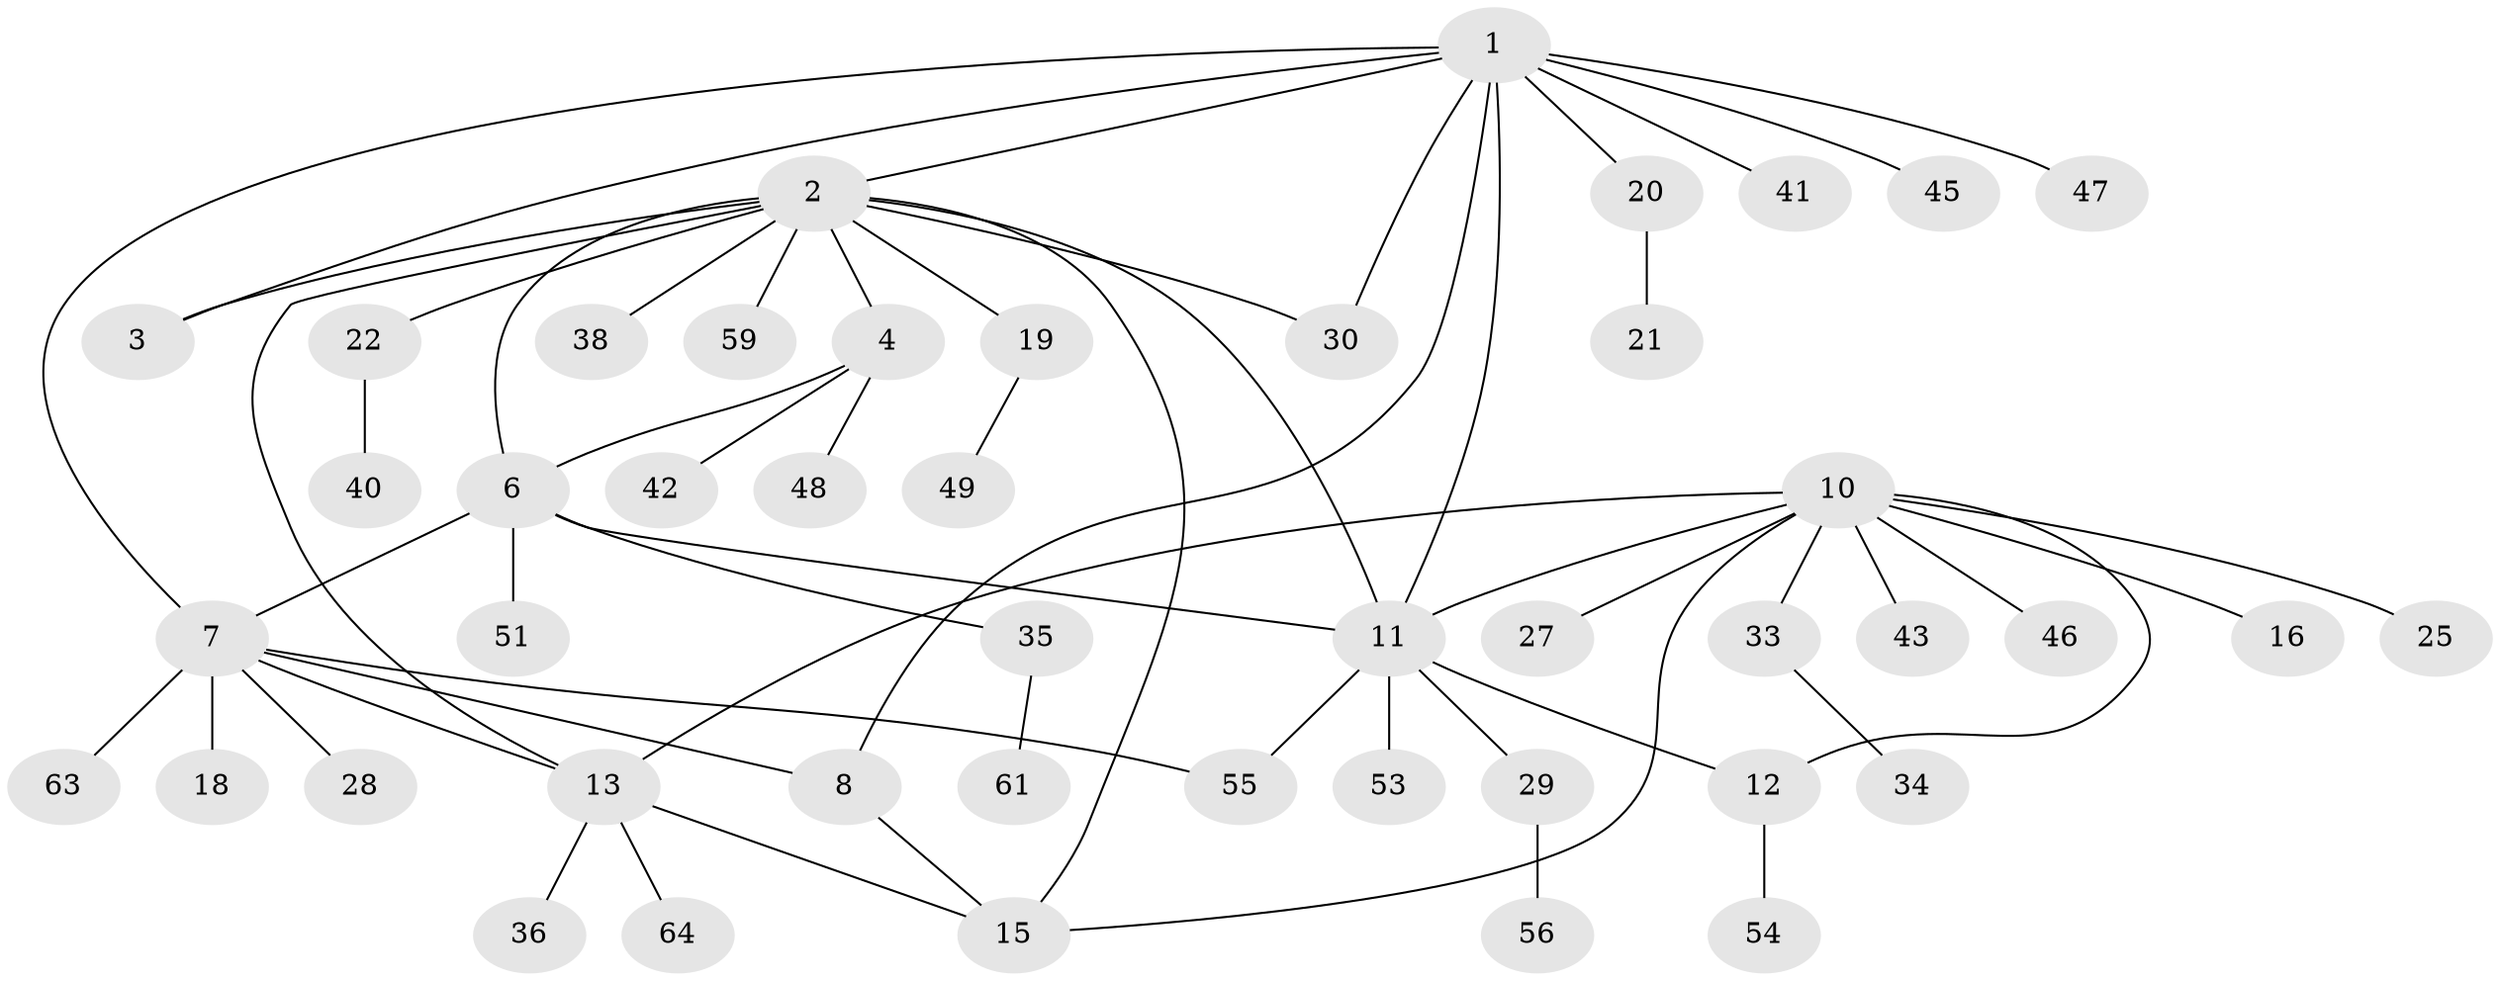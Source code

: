 // original degree distribution, {4: 0.030303030303030304, 8: 0.045454545454545456, 3: 0.045454545454545456, 5: 0.045454545454545456, 6: 0.030303030303030304, 7: 0.030303030303030304, 9: 0.015151515151515152, 2: 0.25757575757575757, 1: 0.5}
// Generated by graph-tools (version 1.1) at 2025/42/03/06/25 10:42:09]
// undirected, 46 vertices, 59 edges
graph export_dot {
graph [start="1"]
  node [color=gray90,style=filled];
  1 [super="+9"];
  2 [super="+5"];
  3 [super="+39"];
  4 [super="+24"];
  6 [super="+23"];
  7 [super="+62"];
  8;
  10 [super="+14"];
  11 [super="+44"];
  12 [super="+65"];
  13 [super="+17"];
  15 [super="+26"];
  16 [super="+31"];
  18;
  19;
  20;
  21 [super="+66"];
  22 [super="+32"];
  25;
  27 [super="+37"];
  28;
  29;
  30 [super="+60"];
  33;
  34;
  35 [super="+50"];
  36;
  38;
  40;
  41;
  42;
  43;
  45;
  46;
  47;
  48;
  49 [super="+52"];
  51;
  53 [super="+58"];
  54;
  55 [super="+57"];
  56;
  59;
  61;
  63;
  64;
  1 -- 2;
  1 -- 3;
  1 -- 41;
  1 -- 7;
  1 -- 8;
  1 -- 11;
  1 -- 45;
  1 -- 47;
  1 -- 20;
  1 -- 30;
  2 -- 3;
  2 -- 11;
  2 -- 15;
  2 -- 19;
  2 -- 22;
  2 -- 30;
  2 -- 4;
  2 -- 38;
  2 -- 6;
  2 -- 59;
  2 -- 13;
  4 -- 6;
  4 -- 42;
  4 -- 48;
  6 -- 7;
  6 -- 11;
  6 -- 35;
  6 -- 51;
  7 -- 8;
  7 -- 18;
  7 -- 28;
  7 -- 55;
  7 -- 63;
  7 -- 13;
  8 -- 15;
  10 -- 11;
  10 -- 12;
  10 -- 27;
  10 -- 33;
  10 -- 16;
  10 -- 25;
  10 -- 43;
  10 -- 13;
  10 -- 46;
  10 -- 15;
  11 -- 12;
  11 -- 29;
  11 -- 53;
  11 -- 55;
  12 -- 54;
  13 -- 15;
  13 -- 64;
  13 -- 36;
  19 -- 49;
  20 -- 21;
  22 -- 40;
  29 -- 56;
  33 -- 34;
  35 -- 61;
}
